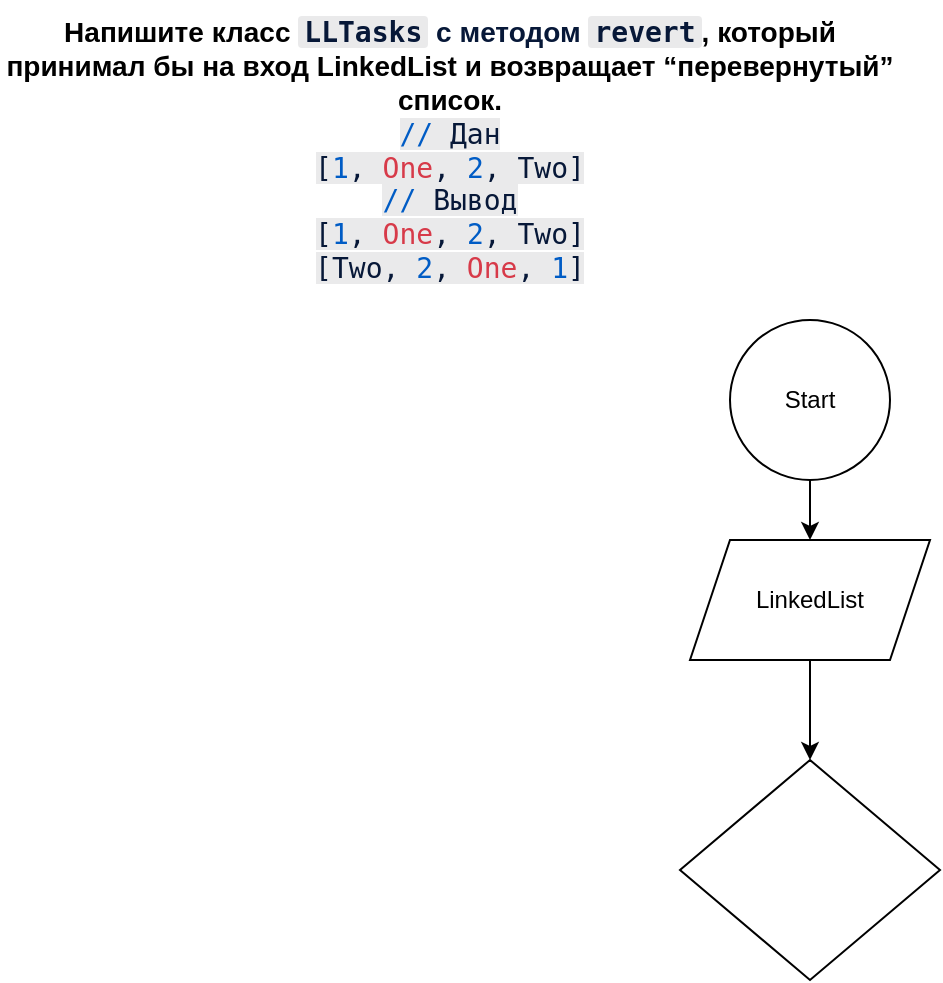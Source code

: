 <mxfile version="21.1.5" type="github">
  <diagram name="Page-1" id="WcXvkVMz0cxCFA2-JgqO">
    <mxGraphModel dx="1195" dy="637" grid="1" gridSize="10" guides="1" tooltips="1" connect="1" arrows="1" fold="1" page="1" pageScale="1" pageWidth="850" pageHeight="1100" math="0" shadow="0">
      <root>
        <mxCell id="0" />
        <mxCell id="1" parent="0" />
        <mxCell id="P1I4rff0cVPffOqkXaro-1" value="&lt;font style=&quot;font-size: 14px;&quot;&gt;&lt;b&gt;Напишите класс&amp;nbsp;&lt;code style=&quot;box-sizing: border-box; background-color: rgba(202, 203, 206, 0.4); border-radius: 2px; padding: 0px 3px; font-family: &amp;quot;Fira Code&amp;quot;, monospace; color: rgb(7, 24, 56); text-align: start;&quot;&gt;LLTasks&lt;/code&gt;&lt;span style=&quot;color: rgb(7, 24, 56); font-family: &amp;quot;Fira Sans&amp;quot;, sans-serif; text-align: start; background-color: rgb(255, 255, 255);&quot;&gt;&amp;nbsp;с методом&amp;nbsp;&lt;/span&gt;&lt;code style=&quot;box-sizing: border-box; background-color: rgba(202, 203, 206, 0.4); border-radius: 2px; padding: 0px 3px; font-family: &amp;quot;Fira Code&amp;quot;, monospace; color: rgb(7, 24, 56); text-align: start;&quot;&gt;revert&lt;/code&gt;, который принимал бы на вход LinkedList и возвращает “перевернутый” список.&lt;br&gt;&lt;/b&gt;&lt;span style=&quot;box-sizing: border-box; color: rgb(0, 92, 197); font-family: &amp;quot;Source Code Pro&amp;quot;, monospace; text-align: start; background-color: rgba(202, 203, 206, 0.4);&quot; class=&quot;hljs-operator&quot;&gt;/&lt;/span&gt;&lt;span style=&quot;box-sizing: border-box; color: rgb(0, 92, 197); font-family: &amp;quot;Source Code Pro&amp;quot;, monospace; text-align: start; background-color: rgba(202, 203, 206, 0.4);&quot; class=&quot;hljs-operator&quot;&gt;/&lt;/span&gt;&lt;span style=&quot;color: rgb(7, 24, 56); font-family: &amp;quot;Source Code Pro&amp;quot;, monospace; text-align: start; background-color: rgba(202, 203, 206, 0.4);&quot;&gt; Дан &lt;br&gt;[&lt;/span&gt;&lt;span style=&quot;box-sizing: border-box; color: rgb(0, 92, 197); font-family: &amp;quot;Source Code Pro&amp;quot;, monospace; text-align: start; background-color: rgba(202, 203, 206, 0.4);&quot; class=&quot;hljs-number&quot;&gt;1&lt;/span&gt;&lt;span style=&quot;color: rgb(7, 24, 56); font-family: &amp;quot;Source Code Pro&amp;quot;, monospace; text-align: start; background-color: rgba(202, 203, 206, 0.4);&quot;&gt;, &lt;/span&gt;&lt;span style=&quot;box-sizing: border-box; color: rgb(215, 58, 73); font-family: &amp;quot;Source Code Pro&amp;quot;, monospace; text-align: start; background-color: rgba(202, 203, 206, 0.4);&quot; class=&quot;hljs-keyword&quot;&gt;One&lt;/span&gt;&lt;span style=&quot;color: rgb(7, 24, 56); font-family: &amp;quot;Source Code Pro&amp;quot;, monospace; text-align: start; background-color: rgba(202, 203, 206, 0.4);&quot;&gt;, &lt;/span&gt;&lt;span style=&quot;box-sizing: border-box; color: rgb(0, 92, 197); font-family: &amp;quot;Source Code Pro&amp;quot;, monospace; text-align: start; background-color: rgba(202, 203, 206, 0.4);&quot; class=&quot;hljs-number&quot;&gt;2&lt;/span&gt;&lt;span style=&quot;color: rgb(7, 24, 56); font-family: &amp;quot;Source Code Pro&amp;quot;, monospace; text-align: start; background-color: rgba(202, 203, 206, 0.4);&quot;&gt;, Two]&lt;br&gt;&lt;/span&gt;&lt;span style=&quot;box-sizing: border-box; color: rgb(0, 92, 197); font-family: &amp;quot;Source Code Pro&amp;quot;, monospace; text-align: start; background-color: rgba(202, 203, 206, 0.4);&quot; class=&quot;hljs-operator&quot;&gt;/&lt;/span&gt;&lt;span style=&quot;box-sizing: border-box; color: rgb(0, 92, 197); font-family: &amp;quot;Source Code Pro&amp;quot;, monospace; text-align: start; background-color: rgba(202, 203, 206, 0.4);&quot; class=&quot;hljs-operator&quot;&gt;/&lt;/span&gt;&lt;span style=&quot;color: rgb(7, 24, 56); font-family: &amp;quot;Source Code Pro&amp;quot;, monospace; text-align: start; background-color: rgba(202, 203, 206, 0.4);&quot;&gt; Вывод&lt;br&gt;[&lt;/span&gt;&lt;span style=&quot;box-sizing: border-box; color: rgb(0, 92, 197); font-family: &amp;quot;Source Code Pro&amp;quot;, monospace; text-align: start; background-color: rgba(202, 203, 206, 0.4);&quot; class=&quot;hljs-number&quot;&gt;1&lt;/span&gt;&lt;span style=&quot;color: rgb(7, 24, 56); font-family: &amp;quot;Source Code Pro&amp;quot;, monospace; text-align: start; background-color: rgba(202, 203, 206, 0.4);&quot;&gt;, &lt;/span&gt;&lt;span style=&quot;box-sizing: border-box; color: rgb(215, 58, 73); font-family: &amp;quot;Source Code Pro&amp;quot;, monospace; text-align: start; background-color: rgba(202, 203, 206, 0.4);&quot; class=&quot;hljs-keyword&quot;&gt;One&lt;/span&gt;&lt;span style=&quot;color: rgb(7, 24, 56); font-family: &amp;quot;Source Code Pro&amp;quot;, monospace; text-align: start; background-color: rgba(202, 203, 206, 0.4);&quot;&gt;, &lt;/span&gt;&lt;span style=&quot;box-sizing: border-box; color: rgb(0, 92, 197); font-family: &amp;quot;Source Code Pro&amp;quot;, monospace; text-align: start; background-color: rgba(202, 203, 206, 0.4);&quot; class=&quot;hljs-number&quot;&gt;2&lt;/span&gt;&lt;span style=&quot;color: rgb(7, 24, 56); font-family: &amp;quot;Source Code Pro&amp;quot;, monospace; text-align: start; background-color: rgba(202, 203, 206, 0.4);&quot;&gt;, Two]&lt;br&gt;[Two, &lt;/span&gt;&lt;span style=&quot;box-sizing: border-box; color: rgb(0, 92, 197); font-family: &amp;quot;Source Code Pro&amp;quot;, monospace; text-align: start; background-color: rgba(202, 203, 206, 0.4);&quot; class=&quot;hljs-number&quot;&gt;2&lt;/span&gt;&lt;span style=&quot;color: rgb(7, 24, 56); font-family: &amp;quot;Source Code Pro&amp;quot;, monospace; text-align: start; background-color: rgba(202, 203, 206, 0.4);&quot;&gt;, &lt;/span&gt;&lt;span style=&quot;box-sizing: border-box; color: rgb(215, 58, 73); font-family: &amp;quot;Source Code Pro&amp;quot;, monospace; text-align: start; background-color: rgba(202, 203, 206, 0.4);&quot; class=&quot;hljs-keyword&quot;&gt;One&lt;/span&gt;&lt;span style=&quot;color: rgb(7, 24, 56); font-family: &amp;quot;Source Code Pro&amp;quot;, monospace; text-align: start; background-color: rgba(202, 203, 206, 0.4);&quot;&gt;, &lt;/span&gt;&lt;span style=&quot;box-sizing: border-box; color: rgb(0, 92, 197); font-family: &amp;quot;Source Code Pro&amp;quot;, monospace; text-align: start; background-color: rgba(202, 203, 206, 0.4);&quot; class=&quot;hljs-number&quot;&gt;1&lt;/span&gt;&lt;span style=&quot;color: rgb(7, 24, 56); font-family: &amp;quot;Source Code Pro&amp;quot;, monospace; text-align: start; background-color: rgba(202, 203, 206, 0.4);&quot;&gt;]&lt;/span&gt;&lt;b&gt;&lt;span style=&quot;color: rgb(7, 24, 56); font-family: &amp;quot;Fira Sans&amp;quot;, sans-serif; text-align: start; background-color: rgb(255, 255, 255);&quot;&gt;&lt;br&gt;&lt;/span&gt;&lt;/b&gt;&lt;/font&gt;" style="text;html=1;strokeColor=none;fillColor=none;align=center;verticalAlign=middle;whiteSpace=wrap;rounded=0;" vertex="1" parent="1">
          <mxGeometry x="20" y="10" width="450" height="150" as="geometry" />
        </mxCell>
        <mxCell id="P1I4rff0cVPffOqkXaro-7" value="" style="edgeStyle=orthogonalEdgeStyle;rounded=0;orthogonalLoop=1;jettySize=auto;html=1;" edge="1" parent="1" source="P1I4rff0cVPffOqkXaro-5" target="P1I4rff0cVPffOqkXaro-6">
          <mxGeometry relative="1" as="geometry" />
        </mxCell>
        <mxCell id="P1I4rff0cVPffOqkXaro-5" value="Start" style="ellipse;whiteSpace=wrap;html=1;aspect=fixed;" vertex="1" parent="1">
          <mxGeometry x="385" y="170" width="80" height="80" as="geometry" />
        </mxCell>
        <mxCell id="P1I4rff0cVPffOqkXaro-9" value="" style="edgeStyle=orthogonalEdgeStyle;rounded=0;orthogonalLoop=1;jettySize=auto;html=1;" edge="1" parent="1" source="P1I4rff0cVPffOqkXaro-6" target="P1I4rff0cVPffOqkXaro-8">
          <mxGeometry relative="1" as="geometry" />
        </mxCell>
        <mxCell id="P1I4rff0cVPffOqkXaro-6" value="LinkedList" style="shape=parallelogram;perimeter=parallelogramPerimeter;whiteSpace=wrap;html=1;fixedSize=1;" vertex="1" parent="1">
          <mxGeometry x="365" y="280" width="120" height="60" as="geometry" />
        </mxCell>
        <mxCell id="P1I4rff0cVPffOqkXaro-8" value="" style="rhombus;whiteSpace=wrap;html=1;" vertex="1" parent="1">
          <mxGeometry x="360" y="390" width="130" height="110" as="geometry" />
        </mxCell>
      </root>
    </mxGraphModel>
  </diagram>
</mxfile>
